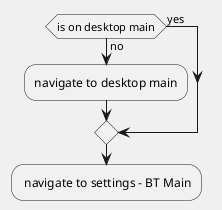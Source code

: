 @startuml
skinparam BackgroundColor F0F0F0
if (is on desktop main) then (no)
  :navigate to desktop main;
else (yes)
endif
: navigate to settings - BT Main;
@enduml
